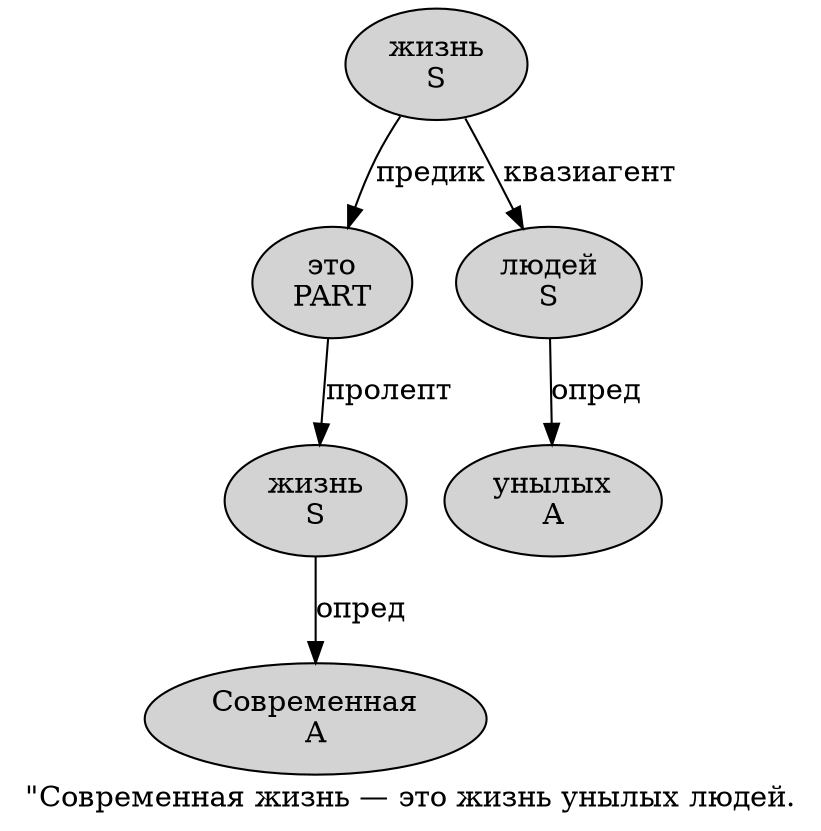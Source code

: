 digraph SENTENCE_640 {
	graph [label="\"Современная жизнь — это жизнь унылых людей."]
	node [style=filled]
		1 [label="Современная
A" color="" fillcolor=lightgray penwidth=1 shape=ellipse]
		2 [label="жизнь
S" color="" fillcolor=lightgray penwidth=1 shape=ellipse]
		4 [label="это
PART" color="" fillcolor=lightgray penwidth=1 shape=ellipse]
		5 [label="жизнь
S" color="" fillcolor=lightgray penwidth=1 shape=ellipse]
		6 [label="унылых
A" color="" fillcolor=lightgray penwidth=1 shape=ellipse]
		7 [label="людей
S" color="" fillcolor=lightgray penwidth=1 shape=ellipse]
			2 -> 1 [label="опред"]
			7 -> 6 [label="опред"]
			5 -> 4 [label="предик"]
			5 -> 7 [label="квазиагент"]
			4 -> 2 [label="пролепт"]
}
